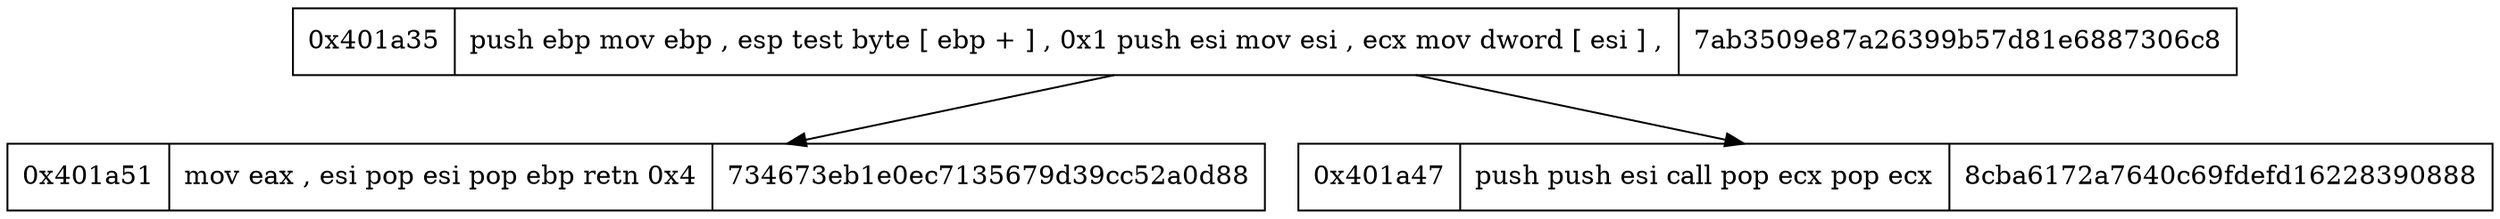 digraph{
node [shape=record];
"0x401a35"[label="0x401a35|  push ebp
 mov ebp ,  esp
 test byte  [ ebp + ] ,  0x1
 push esi
 mov esi ,  ecx
 mov dword  [ esi ] , 
| 7ab3509e87a26399b57d81e6887306c8"] "0x401a35" -> "0x401a51""0x401a35" -> "0x401a47""0x401a51"[label="0x401a51|  mov eax ,  esi
 pop esi
 pop ebp
 retn 0x4
| 734673eb1e0ec7135679d39cc52a0d88"] "0x401a47"[label="0x401a47|  push
 push esi
 call
 pop ecx
 pop ecx
| 8cba6172a7640c69fdefd16228390888"] }